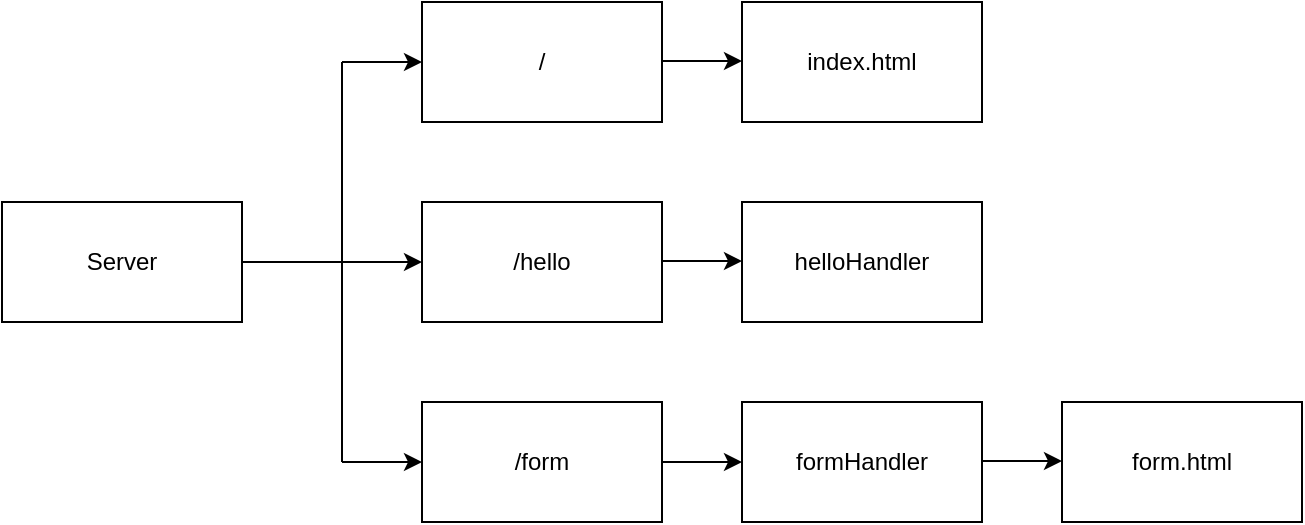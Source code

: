 <mxfile version="24.6.0" type="device">
  <diagram name="Page-1" id="Q6pXWBHiFGbC5iRPnouy">
    <mxGraphModel dx="1386" dy="751" grid="1" gridSize="10" guides="1" tooltips="1" connect="1" arrows="1" fold="1" page="1" pageScale="1" pageWidth="850" pageHeight="1100" math="0" shadow="0">
      <root>
        <mxCell id="0" />
        <mxCell id="1" parent="0" />
        <mxCell id="WW5USuQKLBIj__spvVMy-1" value="Server" style="rounded=0;whiteSpace=wrap;html=1;" vertex="1" parent="1">
          <mxGeometry x="110" y="310" width="120" height="60" as="geometry" />
        </mxCell>
        <mxCell id="WW5USuQKLBIj__spvVMy-2" value="" style="endArrow=none;html=1;rounded=0;exitX=1;exitY=0.5;exitDx=0;exitDy=0;" edge="1" parent="1" source="WW5USuQKLBIj__spvVMy-1">
          <mxGeometry width="50" height="50" relative="1" as="geometry">
            <mxPoint x="400" y="410" as="sourcePoint" />
            <mxPoint x="280" y="340" as="targetPoint" />
          </mxGeometry>
        </mxCell>
        <mxCell id="WW5USuQKLBIj__spvVMy-3" value="" style="endArrow=none;html=1;rounded=0;" edge="1" parent="1">
          <mxGeometry width="50" height="50" relative="1" as="geometry">
            <mxPoint x="280" y="440" as="sourcePoint" />
            <mxPoint x="280" y="240" as="targetPoint" />
          </mxGeometry>
        </mxCell>
        <mxCell id="WW5USuQKLBIj__spvVMy-4" value="" style="endArrow=classic;html=1;rounded=0;" edge="1" parent="1">
          <mxGeometry width="50" height="50" relative="1" as="geometry">
            <mxPoint x="280" y="240" as="sourcePoint" />
            <mxPoint x="320" y="240" as="targetPoint" />
          </mxGeometry>
        </mxCell>
        <mxCell id="WW5USuQKLBIj__spvVMy-5" value="" style="endArrow=classic;html=1;rounded=0;" edge="1" parent="1">
          <mxGeometry width="50" height="50" relative="1" as="geometry">
            <mxPoint x="280" y="340" as="sourcePoint" />
            <mxPoint x="320" y="340" as="targetPoint" />
          </mxGeometry>
        </mxCell>
        <mxCell id="WW5USuQKLBIj__spvVMy-6" value="" style="endArrow=classic;html=1;rounded=0;" edge="1" parent="1">
          <mxGeometry width="50" height="50" relative="1" as="geometry">
            <mxPoint x="280" y="440" as="sourcePoint" />
            <mxPoint x="320" y="440" as="targetPoint" />
          </mxGeometry>
        </mxCell>
        <mxCell id="WW5USuQKLBIj__spvVMy-7" value="/form" style="rounded=0;whiteSpace=wrap;html=1;" vertex="1" parent="1">
          <mxGeometry x="320" y="410" width="120" height="60" as="geometry" />
        </mxCell>
        <mxCell id="WW5USuQKLBIj__spvVMy-8" value="/hello" style="rounded=0;whiteSpace=wrap;html=1;" vertex="1" parent="1">
          <mxGeometry x="320" y="310" width="120" height="60" as="geometry" />
        </mxCell>
        <mxCell id="WW5USuQKLBIj__spvVMy-9" value="/" style="rounded=0;whiteSpace=wrap;html=1;" vertex="1" parent="1">
          <mxGeometry x="320" y="210" width="120" height="60" as="geometry" />
        </mxCell>
        <mxCell id="WW5USuQKLBIj__spvVMy-10" value="helloHandler" style="rounded=0;whiteSpace=wrap;html=1;" vertex="1" parent="1">
          <mxGeometry x="480" y="310" width="120" height="60" as="geometry" />
        </mxCell>
        <mxCell id="WW5USuQKLBIj__spvVMy-11" value="index.html" style="rounded=0;whiteSpace=wrap;html=1;" vertex="1" parent="1">
          <mxGeometry x="480" y="210" width="120" height="60" as="geometry" />
        </mxCell>
        <mxCell id="WW5USuQKLBIj__spvVMy-12" value="formHandler" style="rounded=0;whiteSpace=wrap;html=1;" vertex="1" parent="1">
          <mxGeometry x="480" y="410" width="120" height="60" as="geometry" />
        </mxCell>
        <mxCell id="WW5USuQKLBIj__spvVMy-13" value="" style="endArrow=classic;html=1;rounded=0;" edge="1" parent="1">
          <mxGeometry width="50" height="50" relative="1" as="geometry">
            <mxPoint x="440" y="339.5" as="sourcePoint" />
            <mxPoint x="480" y="339.5" as="targetPoint" />
          </mxGeometry>
        </mxCell>
        <mxCell id="WW5USuQKLBIj__spvVMy-14" value="" style="endArrow=classic;html=1;rounded=0;" edge="1" parent="1">
          <mxGeometry width="50" height="50" relative="1" as="geometry">
            <mxPoint x="440" y="239.5" as="sourcePoint" />
            <mxPoint x="480" y="239.5" as="targetPoint" />
          </mxGeometry>
        </mxCell>
        <mxCell id="WW5USuQKLBIj__spvVMy-15" value="" style="endArrow=classic;html=1;rounded=0;exitX=1;exitY=0.5;exitDx=0;exitDy=0;entryX=0;entryY=0.5;entryDx=0;entryDy=0;" edge="1" parent="1" source="WW5USuQKLBIj__spvVMy-7" target="WW5USuQKLBIj__spvVMy-12">
          <mxGeometry width="50" height="50" relative="1" as="geometry">
            <mxPoint x="450" y="349.5" as="sourcePoint" />
            <mxPoint x="490" y="349.5" as="targetPoint" />
          </mxGeometry>
        </mxCell>
        <mxCell id="WW5USuQKLBIj__spvVMy-16" value="form.html" style="rounded=0;whiteSpace=wrap;html=1;" vertex="1" parent="1">
          <mxGeometry x="640" y="410" width="120" height="60" as="geometry" />
        </mxCell>
        <mxCell id="WW5USuQKLBIj__spvVMy-18" value="" style="endArrow=classic;html=1;rounded=0;exitX=1;exitY=0.5;exitDx=0;exitDy=0;entryX=0;entryY=0.5;entryDx=0;entryDy=0;" edge="1" parent="1">
          <mxGeometry width="50" height="50" relative="1" as="geometry">
            <mxPoint x="600" y="439.5" as="sourcePoint" />
            <mxPoint x="640" y="439.5" as="targetPoint" />
          </mxGeometry>
        </mxCell>
      </root>
    </mxGraphModel>
  </diagram>
</mxfile>
